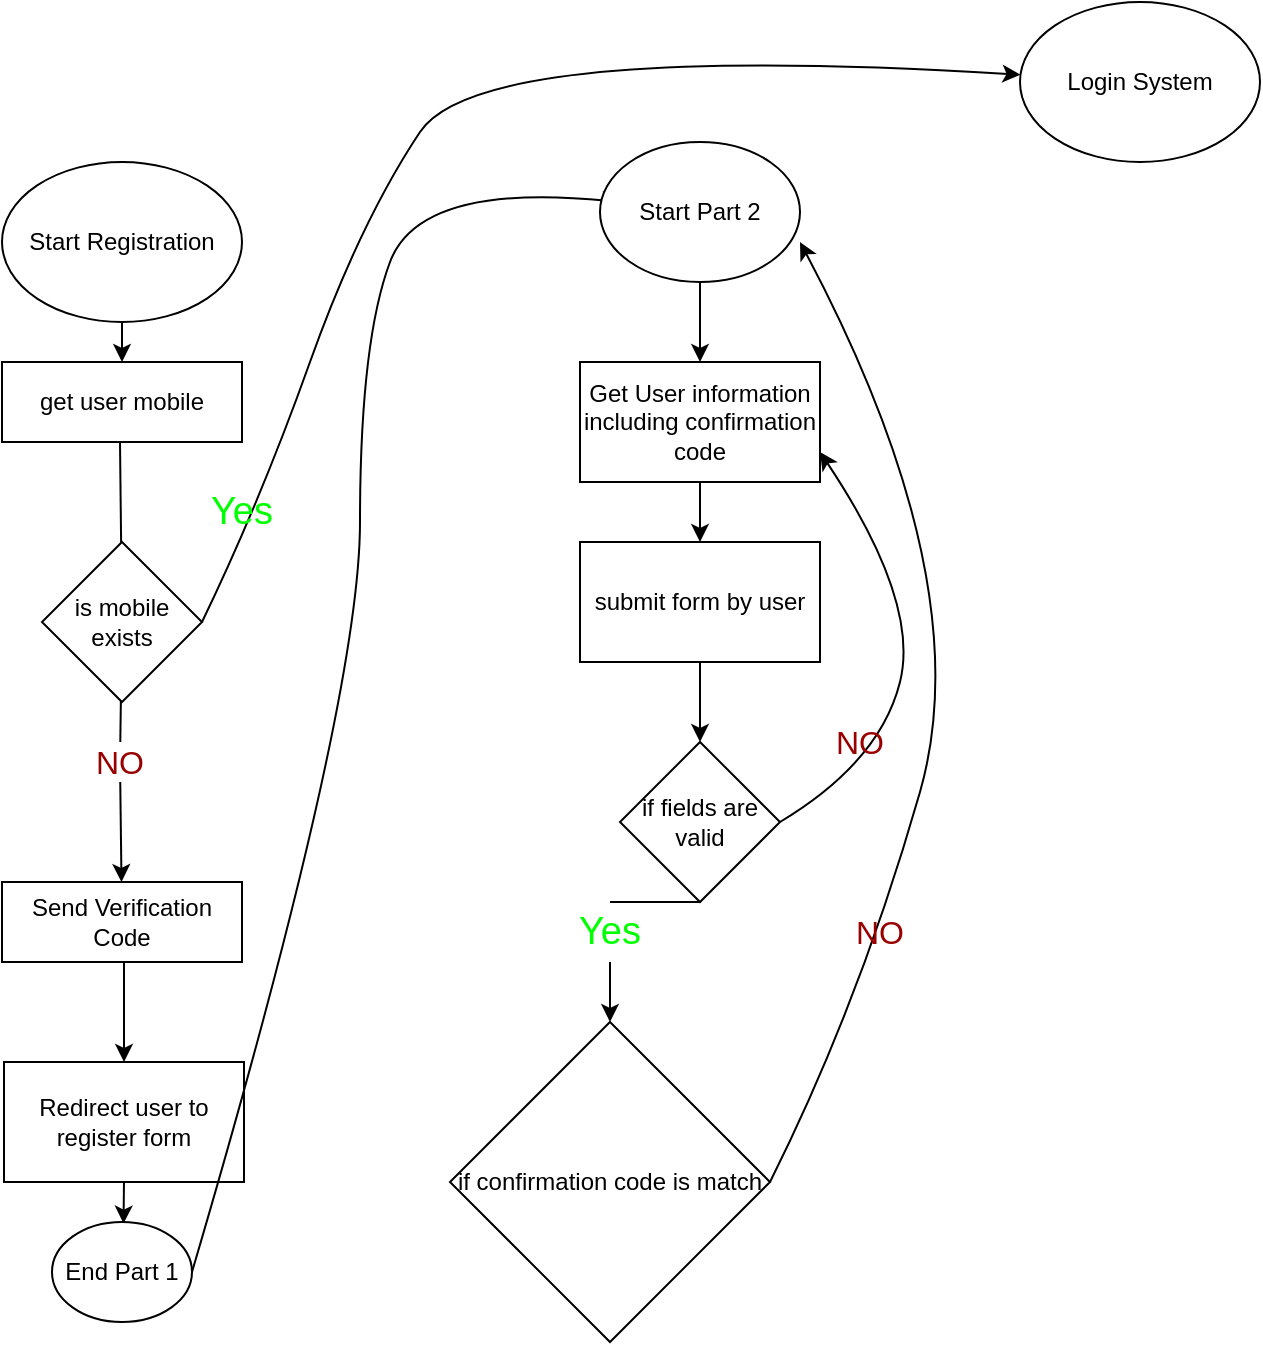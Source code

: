 <mxfile version="14.6.0" type="github">
  <diagram id="C5RBs43oDa-KdzZeNtuy" name="Page-1">
    <mxGraphModel dx="1422" dy="1960" grid="1" gridSize="10" guides="1" tooltips="1" connect="1" arrows="1" fold="1" page="1" pageScale="1" pageWidth="827" pageHeight="1169" math="0" shadow="0">
      <root>
        <mxCell id="WIyWlLk6GJQsqaUBKTNV-0" />
        <mxCell id="WIyWlLk6GJQsqaUBKTNV-1" parent="WIyWlLk6GJQsqaUBKTNV-0" />
        <mxCell id="Icj4EGb5falAnDhdJ-2L-0" value="Start Registration" style="ellipse;whiteSpace=wrap;html=1;" vertex="1" parent="WIyWlLk6GJQsqaUBKTNV-1">
          <mxGeometry x="21" y="20" width="120" height="80" as="geometry" />
        </mxCell>
        <mxCell id="Icj4EGb5falAnDhdJ-2L-1" value="" style="endArrow=classic;html=1;" edge="1" parent="WIyWlLk6GJQsqaUBKTNV-1" target="Icj4EGb5falAnDhdJ-2L-2">
          <mxGeometry width="50" height="50" relative="1" as="geometry">
            <mxPoint x="81" y="100" as="sourcePoint" />
            <mxPoint x="81" y="150" as="targetPoint" />
          </mxGeometry>
        </mxCell>
        <mxCell id="Icj4EGb5falAnDhdJ-2L-2" value="&lt;div&gt;get user mobile&lt;/div&gt;" style="rounded=0;whiteSpace=wrap;html=1;" vertex="1" parent="WIyWlLk6GJQsqaUBKTNV-1">
          <mxGeometry x="21" y="120" width="120" height="40" as="geometry" />
        </mxCell>
        <mxCell id="Icj4EGb5falAnDhdJ-2L-3" value="" style="endArrow=classic;html=1;startArrow=none;" edge="1" parent="WIyWlLk6GJQsqaUBKTNV-1" source="Icj4EGb5falAnDhdJ-2L-21" target="Icj4EGb5falAnDhdJ-2L-4">
          <mxGeometry width="50" height="50" relative="1" as="geometry">
            <mxPoint x="80" y="160" as="sourcePoint" />
            <mxPoint x="80" y="230" as="targetPoint" />
          </mxGeometry>
        </mxCell>
        <mxCell id="Icj4EGb5falAnDhdJ-2L-4" value="Send Verification Code" style="rounded=0;whiteSpace=wrap;html=1;" vertex="1" parent="WIyWlLk6GJQsqaUBKTNV-1">
          <mxGeometry x="21" y="380" width="120" height="40" as="geometry" />
        </mxCell>
        <mxCell id="Icj4EGb5falAnDhdJ-2L-6" value="" style="endArrow=classic;html=1;" edge="1" parent="WIyWlLk6GJQsqaUBKTNV-1">
          <mxGeometry width="50" height="50" relative="1" as="geometry">
            <mxPoint x="82" y="420" as="sourcePoint" />
            <mxPoint x="82" y="470" as="targetPoint" />
          </mxGeometry>
        </mxCell>
        <mxCell id="Icj4EGb5falAnDhdJ-2L-8" value="Redirect user to register form" style="rounded=0;whiteSpace=wrap;html=1;" vertex="1" parent="WIyWlLk6GJQsqaUBKTNV-1">
          <mxGeometry x="22" y="470" width="120" height="60" as="geometry" />
        </mxCell>
        <mxCell id="Icj4EGb5falAnDhdJ-2L-10" value="" style="endArrow=classic;html=1;exitX=0.5;exitY=1;exitDx=0;exitDy=0;" edge="1" parent="WIyWlLk6GJQsqaUBKTNV-1" source="Icj4EGb5falAnDhdJ-2L-8">
          <mxGeometry width="50" height="50" relative="1" as="geometry">
            <mxPoint x="81" y="540" as="sourcePoint" />
            <mxPoint x="81.756" y="550.773" as="targetPoint" />
          </mxGeometry>
        </mxCell>
        <mxCell id="Icj4EGb5falAnDhdJ-2L-11" value="&lt;div&gt;End Part 1&lt;/div&gt;" style="ellipse;whiteSpace=wrap;html=1;" vertex="1" parent="WIyWlLk6GJQsqaUBKTNV-1">
          <mxGeometry x="46" y="550" width="70" height="50" as="geometry" />
        </mxCell>
        <mxCell id="Icj4EGb5falAnDhdJ-2L-12" value="" style="curved=1;endArrow=classic;html=1;exitX=1;exitY=0.5;exitDx=0;exitDy=0;" edge="1" parent="WIyWlLk6GJQsqaUBKTNV-1" source="Icj4EGb5falAnDhdJ-2L-11">
          <mxGeometry width="50" height="50" relative="1" as="geometry">
            <mxPoint x="140" y="400" as="sourcePoint" />
            <mxPoint x="330" y="40" as="targetPoint" />
            <Array as="points">
              <mxPoint x="200" y="290" />
              <mxPoint x="200" y="110" />
              <mxPoint x="230" y="30" />
            </Array>
          </mxGeometry>
        </mxCell>
        <mxCell id="Icj4EGb5falAnDhdJ-2L-14" value="Start Part 2" style="ellipse;whiteSpace=wrap;html=1;" vertex="1" parent="WIyWlLk6GJQsqaUBKTNV-1">
          <mxGeometry x="320" y="10" width="100" height="70" as="geometry" />
        </mxCell>
        <mxCell id="Icj4EGb5falAnDhdJ-2L-15" value="Get User information including confirmation code" style="rounded=0;whiteSpace=wrap;html=1;" vertex="1" parent="WIyWlLk6GJQsqaUBKTNV-1">
          <mxGeometry x="310" y="120" width="120" height="60" as="geometry" />
        </mxCell>
        <mxCell id="Icj4EGb5falAnDhdJ-2L-16" value="" style="endArrow=classic;html=1;" edge="1" parent="WIyWlLk6GJQsqaUBKTNV-1" source="Icj4EGb5falAnDhdJ-2L-14" target="Icj4EGb5falAnDhdJ-2L-15">
          <mxGeometry width="50" height="50" relative="1" as="geometry">
            <mxPoint x="390" y="430" as="sourcePoint" />
            <mxPoint x="440" y="380" as="targetPoint" />
          </mxGeometry>
        </mxCell>
        <mxCell id="Icj4EGb5falAnDhdJ-2L-17" value="submit form by user" style="rounded=0;whiteSpace=wrap;html=1;" vertex="1" parent="WIyWlLk6GJQsqaUBKTNV-1">
          <mxGeometry x="310" y="210" width="120" height="60" as="geometry" />
        </mxCell>
        <mxCell id="Icj4EGb5falAnDhdJ-2L-18" value="" style="endArrow=classic;html=1;exitX=0.5;exitY=1;exitDx=0;exitDy=0;" edge="1" parent="WIyWlLk6GJQsqaUBKTNV-1" source="Icj4EGb5falAnDhdJ-2L-15" target="Icj4EGb5falAnDhdJ-2L-17">
          <mxGeometry width="50" height="50" relative="1" as="geometry">
            <mxPoint x="390" y="430" as="sourcePoint" />
            <mxPoint x="440" y="380" as="targetPoint" />
          </mxGeometry>
        </mxCell>
        <mxCell id="Icj4EGb5falAnDhdJ-2L-19" value="is mobile exists" style="rhombus;whiteSpace=wrap;html=1;" vertex="1" parent="WIyWlLk6GJQsqaUBKTNV-1">
          <mxGeometry x="41" y="210" width="80" height="80" as="geometry" />
        </mxCell>
        <mxCell id="Icj4EGb5falAnDhdJ-2L-20" value="" style="endArrow=none;html=1;" edge="1" parent="WIyWlLk6GJQsqaUBKTNV-1" target="Icj4EGb5falAnDhdJ-2L-19">
          <mxGeometry width="50" height="50" relative="1" as="geometry">
            <mxPoint x="80" y="160" as="sourcePoint" />
            <mxPoint x="80.917" y="380" as="targetPoint" />
          </mxGeometry>
        </mxCell>
        <mxCell id="Icj4EGb5falAnDhdJ-2L-21" value="&lt;font style=&quot;font-size: 16px&quot; color=&quot;#990000&quot;&gt;NO&lt;/font&gt;" style="text;html=1;strokeColor=none;fillColor=none;align=center;verticalAlign=middle;whiteSpace=wrap;rounded=0;" vertex="1" parent="WIyWlLk6GJQsqaUBKTNV-1">
          <mxGeometry x="60" y="310" width="40" height="20" as="geometry" />
        </mxCell>
        <mxCell id="Icj4EGb5falAnDhdJ-2L-22" value="" style="endArrow=none;html=1;startArrow=none;" edge="1" parent="WIyWlLk6GJQsqaUBKTNV-1" source="Icj4EGb5falAnDhdJ-2L-19" target="Icj4EGb5falAnDhdJ-2L-21">
          <mxGeometry width="50" height="50" relative="1" as="geometry">
            <mxPoint x="81" y="290" as="sourcePoint" />
            <mxPoint x="81" y="380" as="targetPoint" />
          </mxGeometry>
        </mxCell>
        <mxCell id="Icj4EGb5falAnDhdJ-2L-24" value="" style="curved=1;endArrow=classic;html=1;exitX=1;exitY=0.5;exitDx=0;exitDy=0;" edge="1" parent="WIyWlLk6GJQsqaUBKTNV-1" source="Icj4EGb5falAnDhdJ-2L-19" target="Icj4EGb5falAnDhdJ-2L-25">
          <mxGeometry width="50" height="50" relative="1" as="geometry">
            <mxPoint x="390" y="430" as="sourcePoint" />
            <mxPoint x="590" y="-20" as="targetPoint" />
            <Array as="points">
              <mxPoint x="150" y="190" />
              <mxPoint x="200" y="50" />
              <mxPoint x="260" y="-40" />
            </Array>
          </mxGeometry>
        </mxCell>
        <mxCell id="Icj4EGb5falAnDhdJ-2L-25" value="Login System" style="ellipse;whiteSpace=wrap;html=1;" vertex="1" parent="WIyWlLk6GJQsqaUBKTNV-1">
          <mxGeometry x="530" y="-60" width="120" height="80" as="geometry" />
        </mxCell>
        <mxCell id="Icj4EGb5falAnDhdJ-2L-26" value="&lt;p style=&quot;line-height: 190% ; font-size: 19px&quot;&gt;&lt;font style=&quot;font-size: 19px&quot; color=&quot;#00FF00&quot;&gt;Yes&lt;/font&gt;&lt;/p&gt;" style="text;html=1;strokeColor=none;fillColor=none;align=center;verticalAlign=middle;whiteSpace=wrap;rounded=0;" vertex="1" parent="WIyWlLk6GJQsqaUBKTNV-1">
          <mxGeometry x="116" y="180" width="50" height="30" as="geometry" />
        </mxCell>
        <mxCell id="Icj4EGb5falAnDhdJ-2L-27" value="if fields are valid" style="rhombus;whiteSpace=wrap;html=1;" vertex="1" parent="WIyWlLk6GJQsqaUBKTNV-1">
          <mxGeometry x="330" y="310" width="80" height="80" as="geometry" />
        </mxCell>
        <mxCell id="Icj4EGb5falAnDhdJ-2L-29" value="" style="endArrow=classic;html=1;exitX=0.5;exitY=1;exitDx=0;exitDy=0;entryX=0.5;entryY=0;entryDx=0;entryDy=0;" edge="1" parent="WIyWlLk6GJQsqaUBKTNV-1" source="Icj4EGb5falAnDhdJ-2L-17" target="Icj4EGb5falAnDhdJ-2L-27">
          <mxGeometry width="50" height="50" relative="1" as="geometry">
            <mxPoint x="390" y="370" as="sourcePoint" />
            <mxPoint x="440" y="320" as="targetPoint" />
          </mxGeometry>
        </mxCell>
        <mxCell id="Icj4EGb5falAnDhdJ-2L-31" value="" style="curved=1;endArrow=classic;html=1;exitX=1;exitY=0.5;exitDx=0;exitDy=0;entryX=1;entryY=0.75;entryDx=0;entryDy=0;" edge="1" parent="WIyWlLk6GJQsqaUBKTNV-1" source="Icj4EGb5falAnDhdJ-2L-27" target="Icj4EGb5falAnDhdJ-2L-15">
          <mxGeometry width="50" height="50" relative="1" as="geometry">
            <mxPoint x="390" y="370" as="sourcePoint" />
            <mxPoint x="490" y="210" as="targetPoint" />
            <Array as="points">
              <mxPoint x="460" y="320" />
              <mxPoint x="480" y="240" />
            </Array>
          </mxGeometry>
        </mxCell>
        <mxCell id="Icj4EGb5falAnDhdJ-2L-32" value="if confirmation code is match" style="rhombus;whiteSpace=wrap;html=1;" vertex="1" parent="WIyWlLk6GJQsqaUBKTNV-1">
          <mxGeometry x="245" y="450" width="160" height="160" as="geometry" />
        </mxCell>
        <mxCell id="Icj4EGb5falAnDhdJ-2L-33" value="" style="endArrow=classic;html=1;entryX=0.5;entryY=0;entryDx=0;entryDy=0;exitX=0.5;exitY=1;exitDx=0;exitDy=0;startArrow=none;" edge="1" parent="WIyWlLk6GJQsqaUBKTNV-1" source="Icj4EGb5falAnDhdJ-2L-36" target="Icj4EGb5falAnDhdJ-2L-32">
          <mxGeometry width="50" height="50" relative="1" as="geometry">
            <mxPoint x="390" y="370" as="sourcePoint" />
            <mxPoint x="440" y="320" as="targetPoint" />
          </mxGeometry>
        </mxCell>
        <mxCell id="Icj4EGb5falAnDhdJ-2L-34" value="&lt;font style=&quot;font-size: 16px&quot; color=&quot;#990000&quot;&gt;NO&lt;/font&gt;" style="text;html=1;strokeColor=none;fillColor=none;align=center;verticalAlign=middle;whiteSpace=wrap;rounded=0;" vertex="1" parent="WIyWlLk6GJQsqaUBKTNV-1">
          <mxGeometry x="430" y="300" width="40" height="20" as="geometry" />
        </mxCell>
        <mxCell id="Icj4EGb5falAnDhdJ-2L-36" value="&lt;p style=&quot;line-height: 190% ; font-size: 19px&quot;&gt;&lt;font style=&quot;font-size: 19px&quot; color=&quot;#00FF00&quot;&gt;Yes&lt;/font&gt;&lt;/p&gt;" style="text;html=1;strokeColor=none;fillColor=none;align=center;verticalAlign=middle;whiteSpace=wrap;rounded=0;" vertex="1" parent="WIyWlLk6GJQsqaUBKTNV-1">
          <mxGeometry x="300" y="390" width="50" height="30" as="geometry" />
        </mxCell>
        <mxCell id="Icj4EGb5falAnDhdJ-2L-38" value="" style="endArrow=none;html=1;entryX=0.5;entryY=0;entryDx=0;entryDy=0;exitX=0.5;exitY=1;exitDx=0;exitDy=0;" edge="1" parent="WIyWlLk6GJQsqaUBKTNV-1" source="Icj4EGb5falAnDhdJ-2L-27" target="Icj4EGb5falAnDhdJ-2L-36">
          <mxGeometry width="50" height="50" relative="1" as="geometry">
            <mxPoint x="370" y="390" as="sourcePoint" />
            <mxPoint x="334" y="430" as="targetPoint" />
          </mxGeometry>
        </mxCell>
        <mxCell id="Icj4EGb5falAnDhdJ-2L-39" value="" style="curved=1;endArrow=classic;html=1;exitX=1;exitY=0.5;exitDx=0;exitDy=0;entryX=1;entryY=0.714;entryDx=0;entryDy=0;entryPerimeter=0;" edge="1" parent="WIyWlLk6GJQsqaUBKTNV-1" source="Icj4EGb5falAnDhdJ-2L-32" target="Icj4EGb5falAnDhdJ-2L-14">
          <mxGeometry width="50" height="50" relative="1" as="geometry">
            <mxPoint x="410" y="520" as="sourcePoint" />
            <mxPoint x="470" y="480" as="targetPoint" />
            <Array as="points">
              <mxPoint x="450" y="440" />
              <mxPoint x="510" y="230" />
            </Array>
          </mxGeometry>
        </mxCell>
        <mxCell id="Icj4EGb5falAnDhdJ-2L-40" value="&lt;font style=&quot;font-size: 16px&quot; color=&quot;#990000&quot;&gt;NO&lt;/font&gt;" style="text;html=1;strokeColor=none;fillColor=none;align=center;verticalAlign=middle;whiteSpace=wrap;rounded=0;" vertex="1" parent="WIyWlLk6GJQsqaUBKTNV-1">
          <mxGeometry x="440" y="395" width="40" height="20" as="geometry" />
        </mxCell>
      </root>
    </mxGraphModel>
  </diagram>
</mxfile>
